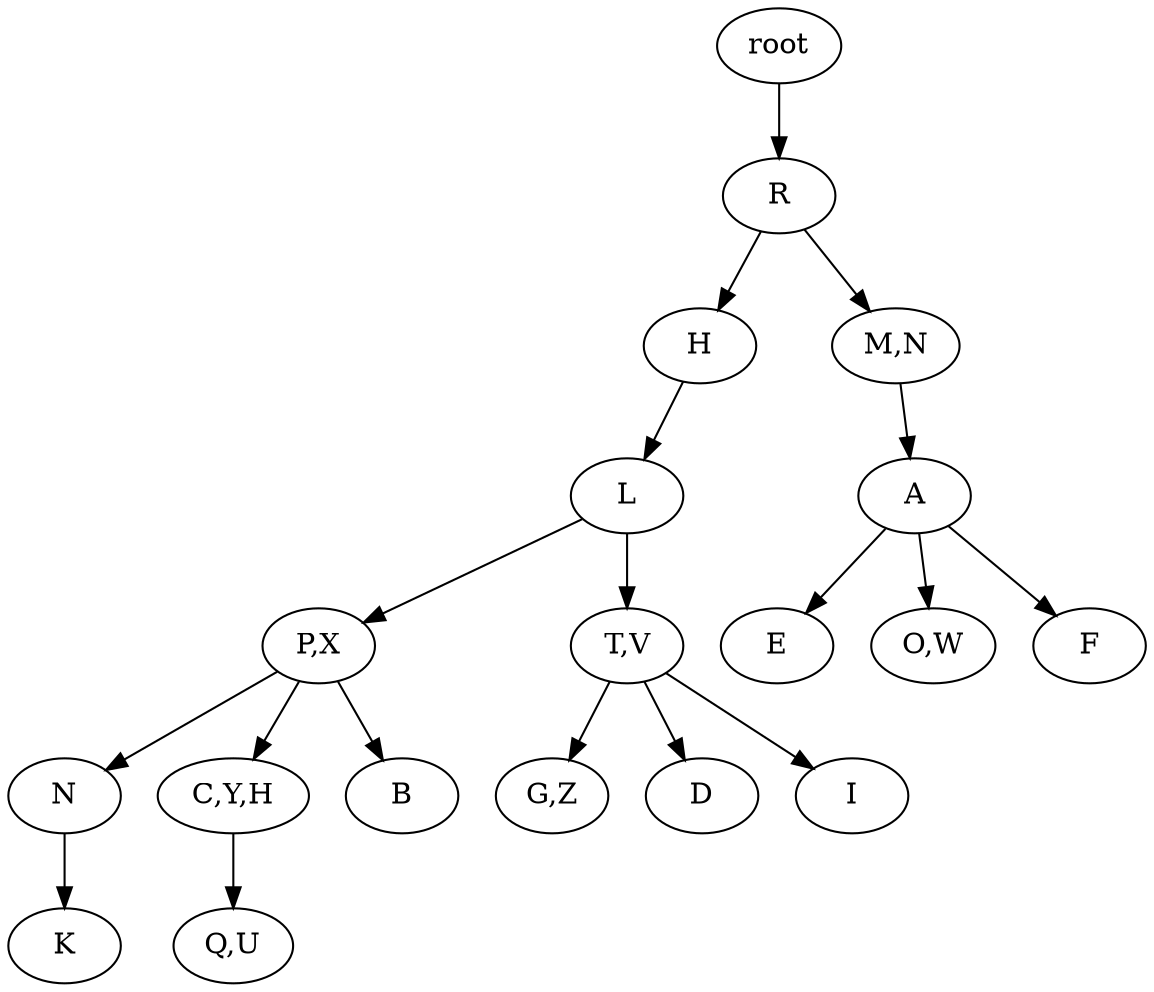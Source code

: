 strict digraph G {
	graph [name=G];
	0	 [label=root];
	1	 [label=R];
	0 -> 1;
	2	 [label=H];
	1 -> 2;
	3	 [label="M,N"];
	1 -> 3;
	4	 [label=L];
	2 -> 4;
	5	 [label=A];
	3 -> 5;
	6	 [label="P,X"];
	4 -> 6;
	7	 [label="T,V"];
	4 -> 7;
	15	 [label=E];
	5 -> 15;
	16	 [label="O,W"];
	5 -> 16;
	17	 [label=F];
	5 -> 17;
	9	 [label=N];
	6 -> 9;
	10	 [label="C,Y,H"];
	6 -> 10;
	11	 [label=B];
	6 -> 11;
	12	 [label="G,Z"];
	7 -> 12;
	13	 [label=D];
	7 -> 13;
	14	 [label=I];
	7 -> 14;
	18	 [label=K];
	9 -> 18;
	19	 [label="Q,U"];
	10 -> 19;
}
